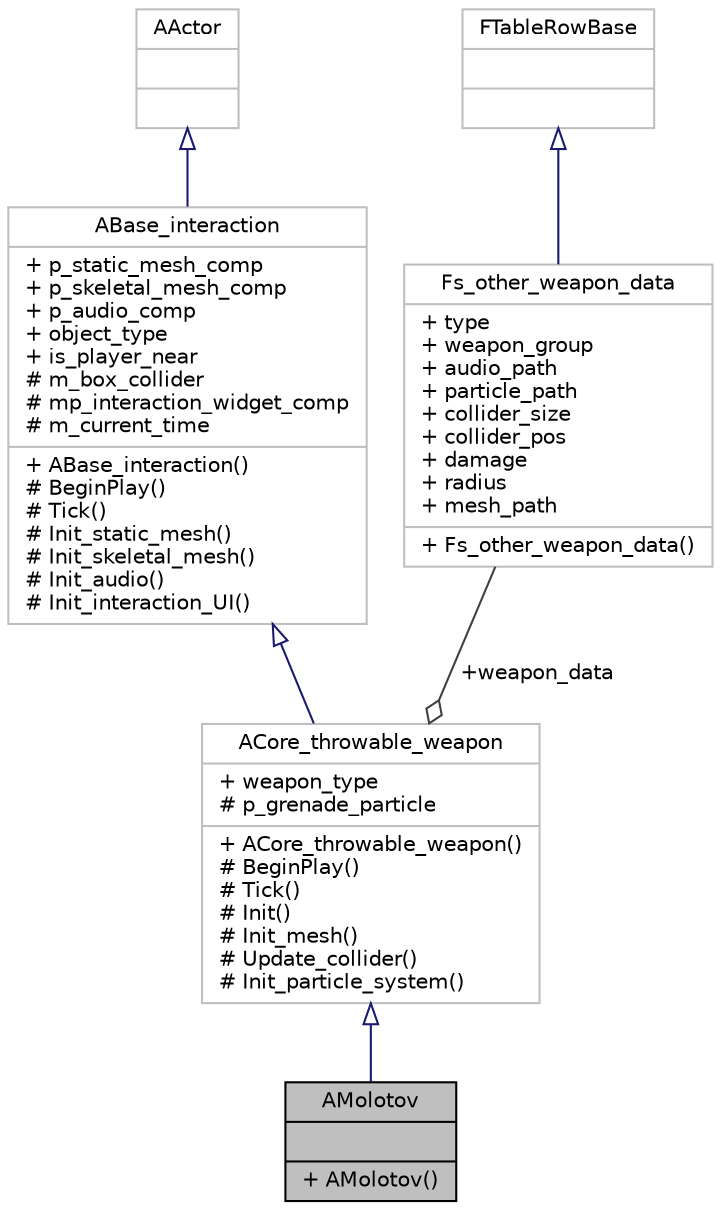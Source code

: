 digraph "AMolotov"
{
 // LATEX_PDF_SIZE
  edge [fontname="Helvetica",fontsize="10",labelfontname="Helvetica",labelfontsize="10"];
  node [fontname="Helvetica",fontsize="10",shape=record];
  Node1 [label="{AMolotov\n||+ AMolotov()\l}",height=0.2,width=0.4,color="black", fillcolor="grey75", style="filled", fontcolor="black",tooltip=" "];
  Node2 -> Node1 [dir="back",color="midnightblue",fontsize="10",style="solid",arrowtail="onormal"];
  Node2 [label="{ACore_throwable_weapon\n|+ weapon_type\l# p_grenade_particle\l|+ ACore_throwable_weapon()\l# BeginPlay()\l# Tick()\l# Init()\l# Init_mesh()\l# Update_collider()\l# Init_particle_system()\l}",height=0.2,width=0.4,color="grey75", fillcolor="white", style="filled",URL="$class_a_core__throwable__weapon.html",tooltip=" "];
  Node3 -> Node2 [dir="back",color="midnightblue",fontsize="10",style="solid",arrowtail="onormal"];
  Node3 [label="{ABase_interaction\n|+ p_static_mesh_comp\l+ p_skeletal_mesh_comp\l+ p_audio_comp\l+ object_type\l+ is_player_near\l# m_box_collider\l# mp_interaction_widget_comp\l# m_current_time\l|+ ABase_interaction()\l# BeginPlay()\l# Tick()\l# Init_static_mesh()\l# Init_skeletal_mesh()\l# Init_audio()\l# Init_interaction_UI()\l}",height=0.2,width=0.4,color="grey75", fillcolor="white", style="filled",URL="$class_a_base__interaction.html",tooltip=" "];
  Node4 -> Node3 [dir="back",color="midnightblue",fontsize="10",style="solid",arrowtail="onormal"];
  Node4 [label="{AActor\n||}",height=0.2,width=0.4,color="grey75", fillcolor="white", style="filled",tooltip=" "];
  Node5 -> Node2 [color="grey25",fontsize="10",style="solid",label=" +weapon_data" ,arrowhead="odiamond"];
  Node5 [label="{Fs_other_weapon_data\n|+ type\l+ weapon_group\l+ audio_path\l+ particle_path\l+ collider_size\l+ collider_pos\l+ damage\l+ radius\l+ mesh_path\l|+ Fs_other_weapon_data()\l}",height=0.2,width=0.4,color="grey75", fillcolor="white", style="filled",URL="$struct_fs__other__weapon__data.html",tooltip=" "];
  Node6 -> Node5 [dir="back",color="midnightblue",fontsize="10",style="solid",arrowtail="onormal"];
  Node6 [label="{FTableRowBase\n||}",height=0.2,width=0.4,color="grey75", fillcolor="white", style="filled",tooltip=" "];
}
